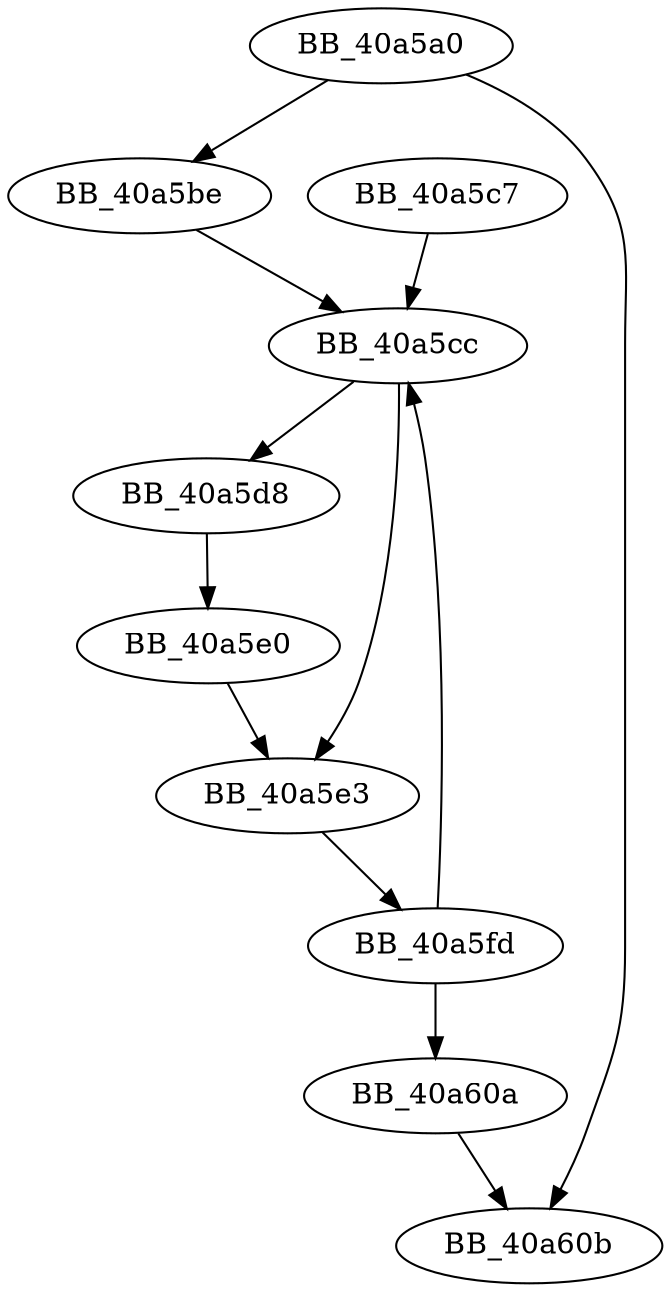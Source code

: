 DiGraph sub_40A5A0{
BB_40a5a0->BB_40a5be
BB_40a5a0->BB_40a60b
BB_40a5be->BB_40a5cc
BB_40a5c7->BB_40a5cc
BB_40a5cc->BB_40a5d8
BB_40a5cc->BB_40a5e3
BB_40a5d8->BB_40a5e0
BB_40a5e0->BB_40a5e3
BB_40a5e3->BB_40a5fd
BB_40a5fd->BB_40a5cc
BB_40a5fd->BB_40a60a
BB_40a60a->BB_40a60b
}

